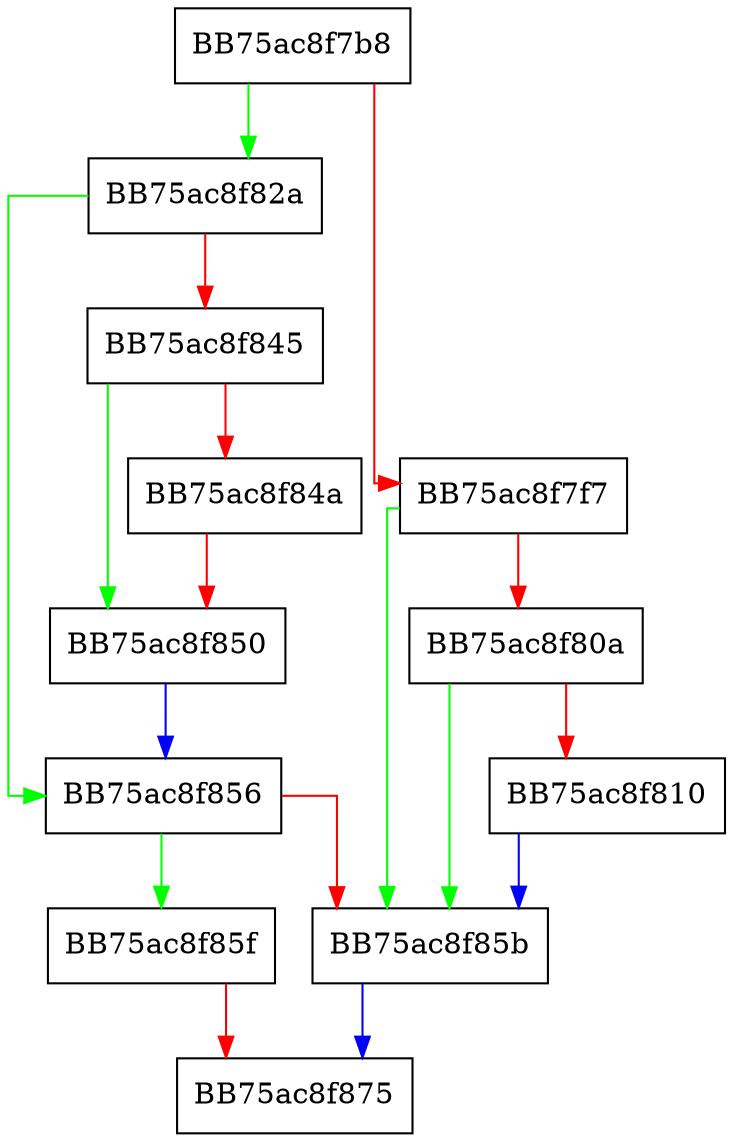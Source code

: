 digraph IsThisServiceRunning {
  node [shape="box"];
  graph [splines=ortho];
  BB75ac8f7b8 -> BB75ac8f82a [color="green"];
  BB75ac8f7b8 -> BB75ac8f7f7 [color="red"];
  BB75ac8f7f7 -> BB75ac8f85b [color="green"];
  BB75ac8f7f7 -> BB75ac8f80a [color="red"];
  BB75ac8f80a -> BB75ac8f85b [color="green"];
  BB75ac8f80a -> BB75ac8f810 [color="red"];
  BB75ac8f810 -> BB75ac8f85b [color="blue"];
  BB75ac8f82a -> BB75ac8f856 [color="green"];
  BB75ac8f82a -> BB75ac8f845 [color="red"];
  BB75ac8f845 -> BB75ac8f850 [color="green"];
  BB75ac8f845 -> BB75ac8f84a [color="red"];
  BB75ac8f84a -> BB75ac8f850 [color="red"];
  BB75ac8f850 -> BB75ac8f856 [color="blue"];
  BB75ac8f856 -> BB75ac8f85f [color="green"];
  BB75ac8f856 -> BB75ac8f85b [color="red"];
  BB75ac8f85b -> BB75ac8f875 [color="blue"];
  BB75ac8f85f -> BB75ac8f875 [color="red"];
}